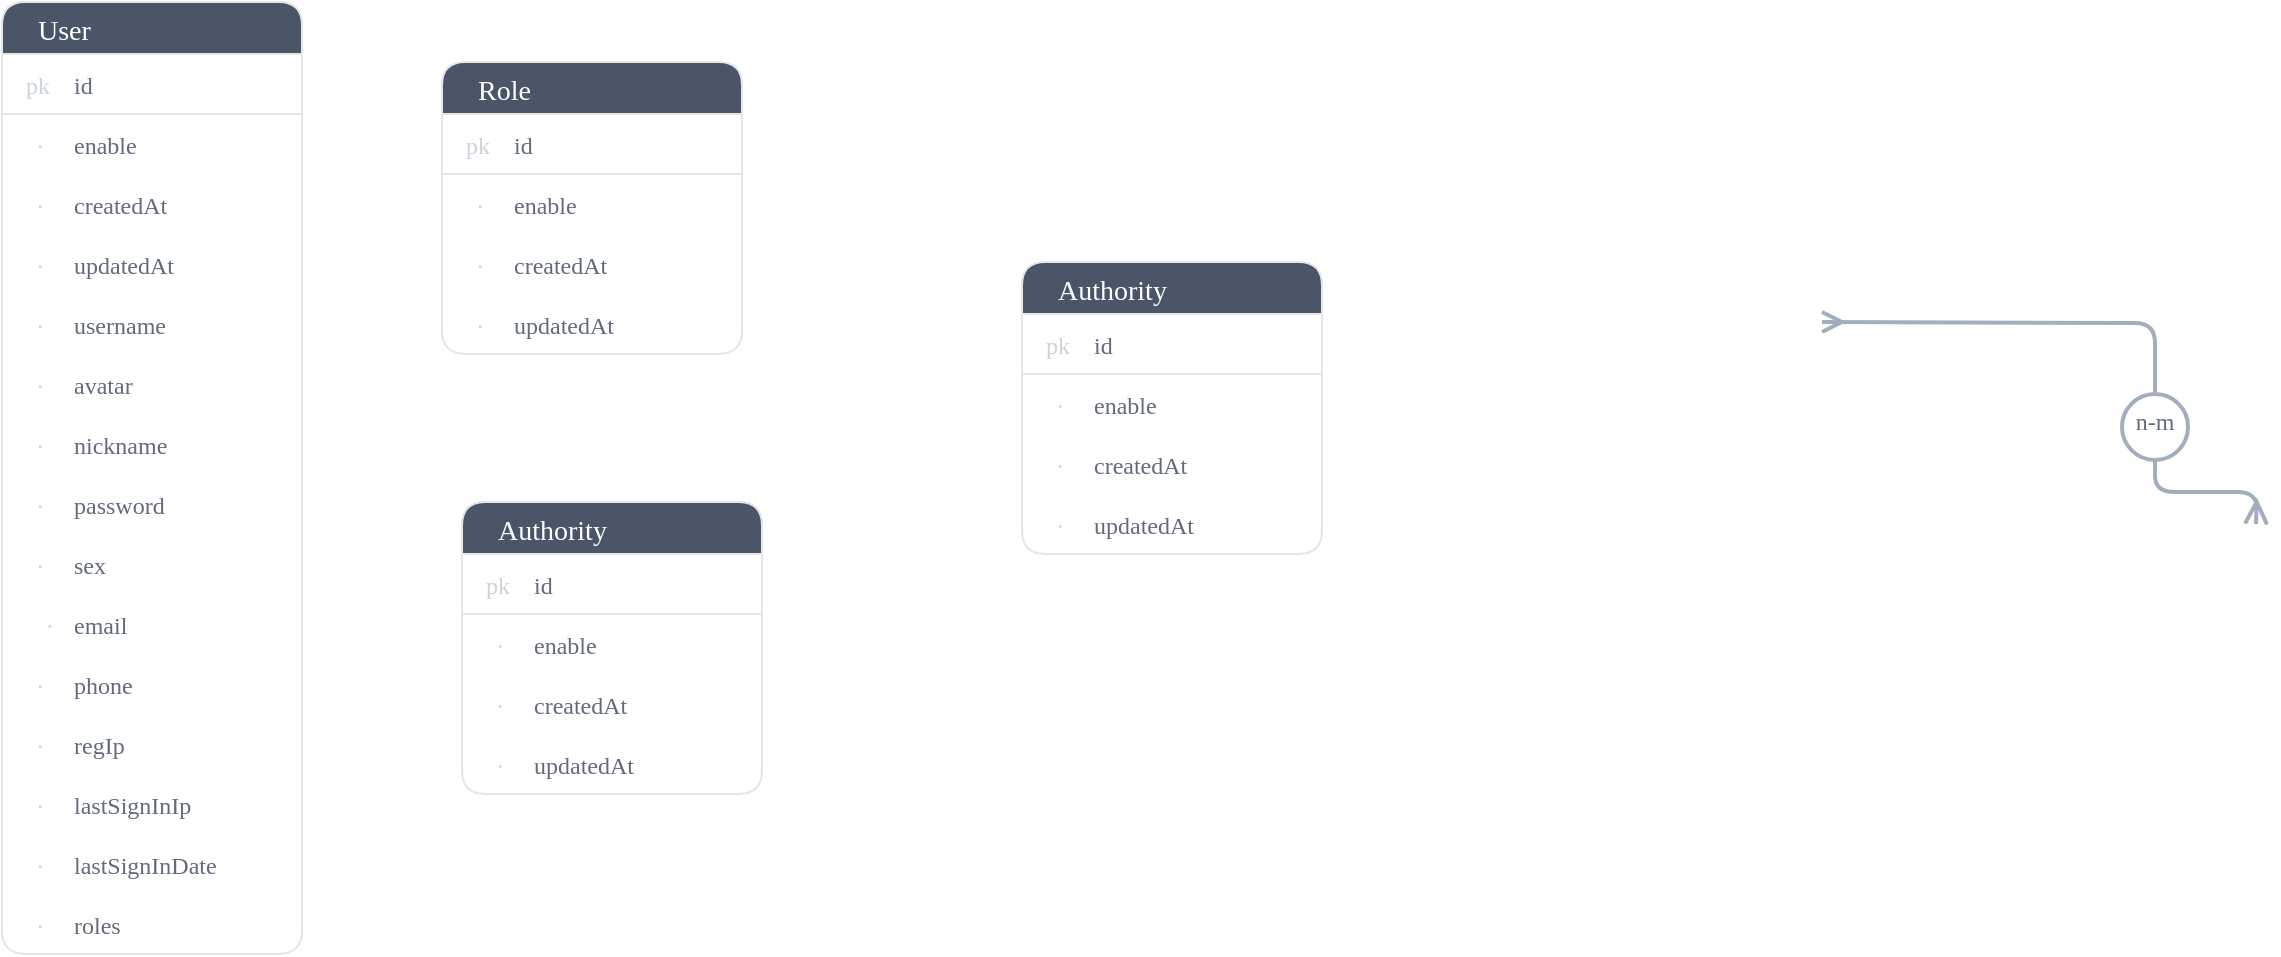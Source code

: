 <mxfile version="14.8.0" type="device"><diagram id="Gt1Uob0fG5TWv05hXZlV" name="Page-1"><mxGraphModel dx="1242" dy="483" grid="1" gridSize="10" guides="1" tooltips="1" connect="1" arrows="1" fold="1" page="0" pageScale="1" pageWidth="827" pageHeight="1169" background="none" math="0" shadow="0"><root><mxCell id="0"/><mxCell id="1" parent="0"/><mxCell id="Qs6aJShAyozmgVlYPCsq-72" value="User" style="swimlane;fontStyle=0;childLayout=stackLayout;horizontal=1;startSize=26;horizontalStack=0;resizeParent=1;resizeParentMax=0;resizeLast=0;collapsible=1;marginBottom=0;align=left;fontSize=14;rounded=1;shadow=0;sketch=0;fontFamily=Comic Sans MS;fillColor=#4A5568;fontColor=#FFFFFF;strokeColor=#E6E6E6;spacingLeft=16;swimlaneFillColor=#FFFFFF;" parent="1" vertex="1"><mxGeometry x="250" y="240" width="150" height="476" as="geometry"><mxRectangle x="250" y="240" width="80" height="26" as="alternateBounds"/></mxGeometry></mxCell><mxCell id="Qs6aJShAyozmgVlYPCsq-81" value="id" style="shape=partialRectangle;align=left;verticalAlign=middle;spacingLeft=34;rotatable=0;points=[[0,0.5],[1,0.5]];portConstraint=eastwest;dropTarget=0;rounded=1;shadow=0;sketch=0;fontFamily=Comic Sans MS;strokeColor=#E6E6E6;fontColor=#626B7C;fillColor=none;" parent="Qs6aJShAyozmgVlYPCsq-72" vertex="1"><mxGeometry y="26" width="150" height="30" as="geometry"/></mxCell><mxCell id="Qs6aJShAyozmgVlYPCsq-82" value="pk" style="shape=partialRectangle;top=0;left=0;bottom=0;fillColor=none;stokeWidth=1;dashed=1;align=center;verticalAlign=middle;spacingLeft=4;spacingRight=4;overflow=hidden;rotatable=0;points=[];portConstraint=eastwest;part=1;strokeColor=none;fontColor=#ccd3db;fontFamily=Comic Sans MS;" parent="Qs6aJShAyozmgVlYPCsq-81" vertex="1" connectable="0"><mxGeometry width="36" height="30" as="geometry"/></mxCell><mxCell id="44bhFc8MhfwkZ5DvN2bu-24" value="enable        " style="shape=partialRectangle;align=left;verticalAlign=middle;spacingLeft=34;rotatable=0;points=[[0,0.5],[1,0.5]];portConstraint=eastwest;dropTarget=0;rounded=1;shadow=0;sketch=0;fontFamily=Comic Sans MS;fontColor=#626B7C;strokeColor=none;fillColor=none;" vertex="1" parent="Qs6aJShAyozmgVlYPCsq-72"><mxGeometry y="56" width="150" height="30" as="geometry"/></mxCell><mxCell id="44bhFc8MhfwkZ5DvN2bu-25" value="·" style="shape=partialRectangle;top=0;left=0;bottom=0;fillColor=none;stokeWidth=1;dashed=1;align=center;verticalAlign=middle;spacingLeft=4;spacingRight=4;overflow=hidden;rotatable=0;points=[];portConstraint=eastwest;part=1;strokeColor=none;fontColor=#ccd3db;fontFamily=Comic Sans MS;" vertex="1" connectable="0" parent="44bhFc8MhfwkZ5DvN2bu-24"><mxGeometry width="38.182" height="30" as="geometry"/></mxCell><mxCell id="44bhFc8MhfwkZ5DvN2bu-26" value="createdAt     " style="shape=partialRectangle;align=left;verticalAlign=middle;spacingLeft=34;rotatable=0;points=[[0,0.5],[1,0.5]];portConstraint=eastwest;dropTarget=0;rounded=1;shadow=0;sketch=0;fontFamily=Comic Sans MS;fontColor=#626B7C;strokeColor=none;fillColor=none;" vertex="1" parent="Qs6aJShAyozmgVlYPCsq-72"><mxGeometry y="86" width="150" height="30" as="geometry"/></mxCell><mxCell id="44bhFc8MhfwkZ5DvN2bu-27" value="·" style="shape=partialRectangle;top=0;left=0;bottom=0;fillColor=none;stokeWidth=1;dashed=1;align=center;verticalAlign=middle;spacingLeft=4;spacingRight=4;overflow=hidden;rotatable=0;points=[];portConstraint=eastwest;part=1;strokeColor=none;fontColor=#ccd3db;fontFamily=Comic Sans MS;" vertex="1" connectable="0" parent="44bhFc8MhfwkZ5DvN2bu-26"><mxGeometry width="38.182" height="30" as="geometry"/></mxCell><mxCell id="44bhFc8MhfwkZ5DvN2bu-28" value="updatedAt" style="shape=partialRectangle;align=left;verticalAlign=middle;spacingLeft=34;rotatable=0;points=[[0,0.5],[1,0.5]];portConstraint=eastwest;dropTarget=0;rounded=1;shadow=0;sketch=0;fontFamily=Comic Sans MS;fontColor=#626B7C;strokeColor=none;fillColor=none;" vertex="1" parent="Qs6aJShAyozmgVlYPCsq-72"><mxGeometry y="116" width="150" height="30" as="geometry"/></mxCell><mxCell id="44bhFc8MhfwkZ5DvN2bu-29" value="·" style="shape=partialRectangle;top=0;left=0;bottom=0;fillColor=none;stokeWidth=1;dashed=1;align=center;verticalAlign=middle;spacingLeft=4;spacingRight=4;overflow=hidden;rotatable=0;points=[];portConstraint=eastwest;part=1;strokeColor=none;fontColor=#ccd3db;fontFamily=Comic Sans MS;" vertex="1" connectable="0" parent="44bhFc8MhfwkZ5DvN2bu-28"><mxGeometry width="38.182" height="30" as="geometry"/></mxCell><mxCell id="Qs6aJShAyozmgVlYPCsq-85" value="username" style="shape=partialRectangle;align=left;verticalAlign=middle;spacingLeft=34;rotatable=0;points=[[0,0.5],[1,0.5]];portConstraint=eastwest;dropTarget=0;rounded=1;shadow=0;sketch=0;fontFamily=Comic Sans MS;fontColor=#626B7C;strokeColor=none;fillColor=none;" parent="Qs6aJShAyozmgVlYPCsq-72" vertex="1"><mxGeometry y="146" width="150" height="30" as="geometry"/></mxCell><mxCell id="Qs6aJShAyozmgVlYPCsq-86" value="·" style="shape=partialRectangle;top=0;left=0;bottom=0;fillColor=none;stokeWidth=1;dashed=1;align=center;verticalAlign=middle;spacingLeft=4;spacingRight=4;overflow=hidden;rotatable=0;points=[];portConstraint=eastwest;part=1;strokeColor=none;fontColor=#ccd3db;fontFamily=Comic Sans MS;" parent="Qs6aJShAyozmgVlYPCsq-85" vertex="1" connectable="0"><mxGeometry width="38.182" height="30" as="geometry"/></mxCell><mxCell id="44bhFc8MhfwkZ5DvN2bu-5" value="avatar" style="shape=partialRectangle;align=left;verticalAlign=middle;spacingLeft=34;rotatable=0;points=[[0,0.5],[1,0.5]];portConstraint=eastwest;dropTarget=0;rounded=1;shadow=0;sketch=0;fontFamily=Comic Sans MS;fontColor=#626B7C;strokeColor=none;fillColor=none;" vertex="1" parent="Qs6aJShAyozmgVlYPCsq-72"><mxGeometry y="176" width="150" height="30" as="geometry"/></mxCell><mxCell id="44bhFc8MhfwkZ5DvN2bu-6" value="·" style="shape=partialRectangle;top=0;left=0;bottom=0;fillColor=none;stokeWidth=1;dashed=1;align=center;verticalAlign=middle;spacingLeft=4;spacingRight=4;overflow=hidden;rotatable=0;points=[];portConstraint=eastwest;part=1;strokeColor=none;fontColor=#ccd3db;fontFamily=Comic Sans MS;" vertex="1" connectable="0" parent="44bhFc8MhfwkZ5DvN2bu-5"><mxGeometry width="38.182" height="30" as="geometry"/></mxCell><mxCell id="44bhFc8MhfwkZ5DvN2bu-8" value="nickname " style="shape=partialRectangle;align=left;verticalAlign=middle;spacingLeft=34;rotatable=0;points=[[0,0.5],[1,0.5]];portConstraint=eastwest;dropTarget=0;rounded=1;shadow=0;sketch=0;fontFamily=Comic Sans MS;fontColor=#626B7C;strokeColor=none;fillColor=none;" vertex="1" parent="Qs6aJShAyozmgVlYPCsq-72"><mxGeometry y="206" width="150" height="30" as="geometry"/></mxCell><mxCell id="44bhFc8MhfwkZ5DvN2bu-9" value="·" style="shape=partialRectangle;top=0;left=0;bottom=0;fillColor=none;stokeWidth=1;dashed=1;align=center;verticalAlign=middle;spacingLeft=4;spacingRight=4;overflow=hidden;rotatable=0;points=[];portConstraint=eastwest;part=1;strokeColor=none;fontColor=#ccd3db;fontFamily=Comic Sans MS;" vertex="1" connectable="0" parent="44bhFc8MhfwkZ5DvN2bu-8"><mxGeometry width="38.182" height="30" as="geometry"/></mxCell><mxCell id="44bhFc8MhfwkZ5DvN2bu-10" value="password " style="shape=partialRectangle;align=left;verticalAlign=middle;spacingLeft=34;rotatable=0;points=[[0,0.5],[1,0.5]];portConstraint=eastwest;dropTarget=0;rounded=1;shadow=0;sketch=0;fontFamily=Comic Sans MS;fontColor=#626B7C;strokeColor=none;fillColor=none;" vertex="1" parent="Qs6aJShAyozmgVlYPCsq-72"><mxGeometry y="236" width="150" height="30" as="geometry"/></mxCell><mxCell id="44bhFc8MhfwkZ5DvN2bu-11" value="·" style="shape=partialRectangle;top=0;left=0;bottom=0;fillColor=none;stokeWidth=1;dashed=1;align=center;verticalAlign=middle;spacingLeft=4;spacingRight=4;overflow=hidden;rotatable=0;points=[];portConstraint=eastwest;part=1;strokeColor=none;fontColor=#ccd3db;fontFamily=Comic Sans MS;" vertex="1" connectable="0" parent="44bhFc8MhfwkZ5DvN2bu-10"><mxGeometry width="38.182" height="30" as="geometry"/></mxCell><mxCell id="44bhFc8MhfwkZ5DvN2bu-12" value="sex           " style="shape=partialRectangle;align=left;verticalAlign=middle;spacingLeft=34;rotatable=0;points=[[0,0.5],[1,0.5]];portConstraint=eastwest;dropTarget=0;rounded=1;shadow=0;sketch=0;fontFamily=Comic Sans MS;fontColor=#626B7C;strokeColor=none;fillColor=none;" vertex="1" parent="Qs6aJShAyozmgVlYPCsq-72"><mxGeometry y="266" width="150" height="30" as="geometry"/></mxCell><mxCell id="44bhFc8MhfwkZ5DvN2bu-13" value="·" style="shape=partialRectangle;top=0;left=0;bottom=0;fillColor=none;stokeWidth=1;dashed=1;align=center;verticalAlign=middle;spacingLeft=4;spacingRight=4;overflow=hidden;rotatable=0;points=[];portConstraint=eastwest;part=1;strokeColor=none;fontColor=#ccd3db;fontFamily=Comic Sans MS;" vertex="1" connectable="0" parent="44bhFc8MhfwkZ5DvN2bu-12"><mxGeometry width="38.182" height="30" as="geometry"/></mxCell><mxCell id="44bhFc8MhfwkZ5DvN2bu-14" value="email         " style="shape=partialRectangle;align=left;verticalAlign=middle;spacingLeft=34;rotatable=0;points=[[0,0.5],[1,0.5]];portConstraint=eastwest;dropTarget=0;rounded=1;shadow=0;sketch=0;fontFamily=Comic Sans MS;fontColor=#626B7C;strokeColor=none;fillColor=none;" vertex="1" parent="Qs6aJShAyozmgVlYPCsq-72"><mxGeometry y="296" width="150" height="30" as="geometry"/></mxCell><mxCell id="44bhFc8MhfwkZ5DvN2bu-15" value="·" style="shape=partialRectangle;top=0;left=0;bottom=0;fillColor=none;stokeWidth=1;dashed=1;align=center;verticalAlign=middle;spacingLeft=4;spacingRight=4;overflow=hidden;rotatable=0;points=[];portConstraint=eastwest;part=1;strokeColor=none;fontColor=#ccd3db;fontFamily=Comic Sans MS;" vertex="1" connectable="0" parent="44bhFc8MhfwkZ5DvN2bu-14"><mxGeometry width="47.727" height="30" as="geometry"/></mxCell><mxCell id="44bhFc8MhfwkZ5DvN2bu-16" value="phone         " style="shape=partialRectangle;align=left;verticalAlign=middle;spacingLeft=34;rotatable=0;points=[[0,0.5],[1,0.5]];portConstraint=eastwest;dropTarget=0;rounded=1;shadow=0;sketch=0;fontFamily=Comic Sans MS;fontColor=#626B7C;strokeColor=none;fillColor=none;" vertex="1" parent="Qs6aJShAyozmgVlYPCsq-72"><mxGeometry y="326" width="150" height="30" as="geometry"/></mxCell><mxCell id="44bhFc8MhfwkZ5DvN2bu-17" value="·" style="shape=partialRectangle;top=0;left=0;bottom=0;fillColor=none;stokeWidth=1;dashed=1;align=center;verticalAlign=middle;spacingLeft=4;spacingRight=4;overflow=hidden;rotatable=0;points=[];portConstraint=eastwest;part=1;strokeColor=none;fontColor=#ccd3db;fontFamily=Comic Sans MS;" vertex="1" connectable="0" parent="44bhFc8MhfwkZ5DvN2bu-16"><mxGeometry width="38.182" height="30" as="geometry"/></mxCell><mxCell id="44bhFc8MhfwkZ5DvN2bu-18" value="regIp         " style="shape=partialRectangle;align=left;verticalAlign=middle;spacingLeft=34;rotatable=0;points=[[0,0.5],[1,0.5]];portConstraint=eastwest;dropTarget=0;rounded=1;shadow=0;sketch=0;fontFamily=Comic Sans MS;fontColor=#626B7C;strokeColor=none;fillColor=none;" vertex="1" parent="Qs6aJShAyozmgVlYPCsq-72"><mxGeometry y="356" width="150" height="30" as="geometry"/></mxCell><mxCell id="44bhFc8MhfwkZ5DvN2bu-19" value="·" style="shape=partialRectangle;top=0;left=0;bottom=0;fillColor=none;stokeWidth=1;dashed=1;align=center;verticalAlign=middle;spacingLeft=4;spacingRight=4;overflow=hidden;rotatable=0;points=[];portConstraint=eastwest;part=1;strokeColor=none;fontColor=#ccd3db;fontFamily=Comic Sans MS;" vertex="1" connectable="0" parent="44bhFc8MhfwkZ5DvN2bu-18"><mxGeometry width="38.182" height="30" as="geometry"/></mxCell><mxCell id="44bhFc8MhfwkZ5DvN2bu-20" value="lastSignInIp  " style="shape=partialRectangle;align=left;verticalAlign=middle;spacingLeft=34;rotatable=0;points=[[0,0.5],[1,0.5]];portConstraint=eastwest;dropTarget=0;rounded=1;shadow=0;sketch=0;fontFamily=Comic Sans MS;fontColor=#626B7C;strokeColor=none;fillColor=none;" vertex="1" parent="Qs6aJShAyozmgVlYPCsq-72"><mxGeometry y="386" width="150" height="30" as="geometry"/></mxCell><mxCell id="44bhFc8MhfwkZ5DvN2bu-21" value="·" style="shape=partialRectangle;top=0;left=0;bottom=0;fillColor=none;stokeWidth=1;dashed=1;align=center;verticalAlign=middle;spacingLeft=4;spacingRight=4;overflow=hidden;rotatable=0;points=[];portConstraint=eastwest;part=1;strokeColor=none;fontColor=#ccd3db;fontFamily=Comic Sans MS;" vertex="1" connectable="0" parent="44bhFc8MhfwkZ5DvN2bu-20"><mxGeometry width="38.182" height="30" as="geometry"/></mxCell><mxCell id="44bhFc8MhfwkZ5DvN2bu-22" value="lastSignInDate" style="shape=partialRectangle;align=left;verticalAlign=middle;spacingLeft=34;rotatable=0;points=[[0,0.5],[1,0.5]];portConstraint=eastwest;dropTarget=0;rounded=1;shadow=0;sketch=0;fontFamily=Comic Sans MS;fontColor=#626B7C;strokeColor=none;fillColor=none;" vertex="1" parent="Qs6aJShAyozmgVlYPCsq-72"><mxGeometry y="416" width="150" height="30" as="geometry"/></mxCell><mxCell id="44bhFc8MhfwkZ5DvN2bu-23" value="·" style="shape=partialRectangle;top=0;left=0;bottom=0;fillColor=none;stokeWidth=1;dashed=1;align=center;verticalAlign=middle;spacingLeft=4;spacingRight=4;overflow=hidden;rotatable=0;points=[];portConstraint=eastwest;part=1;strokeColor=none;fontColor=#ccd3db;fontFamily=Comic Sans MS;" vertex="1" connectable="0" parent="44bhFc8MhfwkZ5DvN2bu-22"><mxGeometry width="38.182" height="30" as="geometry"/></mxCell><mxCell id="44bhFc8MhfwkZ5DvN2bu-30" value="roles" style="shape=partialRectangle;align=left;verticalAlign=middle;spacingLeft=34;rotatable=0;points=[[0,0.5],[1,0.5]];portConstraint=eastwest;dropTarget=0;rounded=1;shadow=0;sketch=0;fontFamily=Comic Sans MS;fontColor=#626B7C;strokeColor=none;fillColor=none;" vertex="1" parent="Qs6aJShAyozmgVlYPCsq-72"><mxGeometry y="446" width="150" height="30" as="geometry"/></mxCell><mxCell id="44bhFc8MhfwkZ5DvN2bu-31" value="·" style="shape=partialRectangle;top=0;left=0;bottom=0;fillColor=none;stokeWidth=1;dashed=1;align=center;verticalAlign=middle;spacingLeft=4;spacingRight=4;overflow=hidden;rotatable=0;points=[];portConstraint=eastwest;part=1;strokeColor=none;fontColor=#ccd3db;fontFamily=Comic Sans MS;" vertex="1" connectable="0" parent="44bhFc8MhfwkZ5DvN2bu-30"><mxGeometry width="38.182" height="30" as="geometry"/></mxCell><mxCell id="Qs6aJShAyozmgVlYPCsq-94" value="" style="edgeStyle=orthogonalEdgeStyle;fontSize=12;html=1;endArrow=ERmany;startArrow=none;fontFamily=Comic Sans MS;fontColor=#ccd3db;endSize=8;targetPerimeterSpacing=6;strokeColor=#a2aebe;strokeWidth=2;startSize=7;entryX=0;entryY=0.5;entryDx=0;entryDy=0;exitX=0.5;exitY=1;exitDx=0;exitDy=0;" parent="1" source="Qs6aJShAyozmgVlYPCsq-96" edge="1"><mxGeometry width="100" height="100" relative="1" as="geometry"><mxPoint x="1415" y="497" as="sourcePoint"/><mxPoint x="1377" y="501" as="targetPoint"/></mxGeometry></mxCell><mxCell id="Qs6aJShAyozmgVlYPCsq-96" value="n-m" style="ellipse;whiteSpace=wrap;html=1;aspect=fixed;rounded=1;shadow=0;sketch=0;fontFamily=Comic Sans MS;align=center;spacingTop=-5;strokeColor=#a2aebe;fontColor=#626B7C;strokeWidth=2;" parent="1" vertex="1"><mxGeometry x="1310" y="436" width="33" height="33" as="geometry"/></mxCell><mxCell id="Qs6aJShAyozmgVlYPCsq-97" value="" style="edgeStyle=orthogonalEdgeStyle;fontSize=12;html=1;endArrow=none;startArrow=ERmany;fontFamily=Comic Sans MS;fontColor=#ccd3db;endSize=8;strokeColor=#a2aebe;strokeWidth=2;startSize=7;entryX=0.5;entryY=0;entryDx=0;entryDy=0;" parent="1" target="Qs6aJShAyozmgVlYPCsq-96" edge="1"><mxGeometry width="100" height="100" relative="1" as="geometry"><mxPoint x="1160" y="400" as="sourcePoint"/><mxPoint x="1515" y="397" as="targetPoint"/></mxGeometry></mxCell><mxCell id="44bhFc8MhfwkZ5DvN2bu-37" value="Role" style="swimlane;fontStyle=0;childLayout=stackLayout;horizontal=1;startSize=26;horizontalStack=0;resizeParent=1;resizeParentMax=0;resizeLast=0;collapsible=1;marginBottom=0;align=left;fontSize=14;rounded=1;shadow=0;sketch=0;fontFamily=Comic Sans MS;fillColor=#4A5568;fontColor=#FFFFFF;strokeColor=#E6E6E6;spacingLeft=16;swimlaneFillColor=#FFFFFF;" vertex="1" parent="1"><mxGeometry x="470" y="270" width="150" height="146" as="geometry"><mxRectangle x="250" y="240" width="80" height="26" as="alternateBounds"/></mxGeometry></mxCell><mxCell id="44bhFc8MhfwkZ5DvN2bu-38" value="id" style="shape=partialRectangle;align=left;verticalAlign=middle;spacingLeft=34;rotatable=0;points=[[0,0.5],[1,0.5]];portConstraint=eastwest;dropTarget=0;rounded=1;shadow=0;sketch=0;fontFamily=Comic Sans MS;strokeColor=#E6E6E6;fontColor=#626B7C;fillColor=none;" vertex="1" parent="44bhFc8MhfwkZ5DvN2bu-37"><mxGeometry y="26" width="150" height="30" as="geometry"/></mxCell><mxCell id="44bhFc8MhfwkZ5DvN2bu-39" value="pk" style="shape=partialRectangle;top=0;left=0;bottom=0;fillColor=none;stokeWidth=1;dashed=1;align=center;verticalAlign=middle;spacingLeft=4;spacingRight=4;overflow=hidden;rotatable=0;points=[];portConstraint=eastwest;part=1;strokeColor=none;fontColor=#ccd3db;fontFamily=Comic Sans MS;" vertex="1" connectable="0" parent="44bhFc8MhfwkZ5DvN2bu-38"><mxGeometry width="36" height="30" as="geometry"/></mxCell><mxCell id="44bhFc8MhfwkZ5DvN2bu-40" value="enable        " style="shape=partialRectangle;align=left;verticalAlign=middle;spacingLeft=34;rotatable=0;points=[[0,0.5],[1,0.5]];portConstraint=eastwest;dropTarget=0;rounded=1;shadow=0;sketch=0;fontFamily=Comic Sans MS;fontColor=#626B7C;strokeColor=none;fillColor=none;" vertex="1" parent="44bhFc8MhfwkZ5DvN2bu-37"><mxGeometry y="56" width="150" height="30" as="geometry"/></mxCell><mxCell id="44bhFc8MhfwkZ5DvN2bu-41" value="·" style="shape=partialRectangle;top=0;left=0;bottom=0;fillColor=none;stokeWidth=1;dashed=1;align=center;verticalAlign=middle;spacingLeft=4;spacingRight=4;overflow=hidden;rotatable=0;points=[];portConstraint=eastwest;part=1;strokeColor=none;fontColor=#ccd3db;fontFamily=Comic Sans MS;" vertex="1" connectable="0" parent="44bhFc8MhfwkZ5DvN2bu-40"><mxGeometry width="38.182" height="30" as="geometry"/></mxCell><mxCell id="44bhFc8MhfwkZ5DvN2bu-42" value="createdAt     " style="shape=partialRectangle;align=left;verticalAlign=middle;spacingLeft=34;rotatable=0;points=[[0,0.5],[1,0.5]];portConstraint=eastwest;dropTarget=0;rounded=1;shadow=0;sketch=0;fontFamily=Comic Sans MS;fontColor=#626B7C;strokeColor=none;fillColor=none;" vertex="1" parent="44bhFc8MhfwkZ5DvN2bu-37"><mxGeometry y="86" width="150" height="30" as="geometry"/></mxCell><mxCell id="44bhFc8MhfwkZ5DvN2bu-43" value="·" style="shape=partialRectangle;top=0;left=0;bottom=0;fillColor=none;stokeWidth=1;dashed=1;align=center;verticalAlign=middle;spacingLeft=4;spacingRight=4;overflow=hidden;rotatable=0;points=[];portConstraint=eastwest;part=1;strokeColor=none;fontColor=#ccd3db;fontFamily=Comic Sans MS;" vertex="1" connectable="0" parent="44bhFc8MhfwkZ5DvN2bu-42"><mxGeometry width="38.182" height="30" as="geometry"/></mxCell><mxCell id="44bhFc8MhfwkZ5DvN2bu-44" value="updatedAt" style="shape=partialRectangle;align=left;verticalAlign=middle;spacingLeft=34;rotatable=0;points=[[0,0.5],[1,0.5]];portConstraint=eastwest;dropTarget=0;rounded=1;shadow=0;sketch=0;fontFamily=Comic Sans MS;fontColor=#626B7C;strokeColor=none;fillColor=none;" vertex="1" parent="44bhFc8MhfwkZ5DvN2bu-37"><mxGeometry y="116" width="150" height="30" as="geometry"/></mxCell><mxCell id="44bhFc8MhfwkZ5DvN2bu-45" value="·" style="shape=partialRectangle;top=0;left=0;bottom=0;fillColor=none;stokeWidth=1;dashed=1;align=center;verticalAlign=middle;spacingLeft=4;spacingRight=4;overflow=hidden;rotatable=0;points=[];portConstraint=eastwest;part=1;strokeColor=none;fontColor=#ccd3db;fontFamily=Comic Sans MS;" vertex="1" connectable="0" parent="44bhFc8MhfwkZ5DvN2bu-44"><mxGeometry width="38.182" height="30" as="geometry"/></mxCell><mxCell id="44bhFc8MhfwkZ5DvN2bu-68" value="Authority" style="swimlane;fontStyle=0;childLayout=stackLayout;horizontal=1;startSize=26;horizontalStack=0;resizeParent=1;resizeParentMax=0;resizeLast=0;collapsible=1;marginBottom=0;align=left;fontSize=14;rounded=1;shadow=0;sketch=0;fontFamily=Comic Sans MS;fillColor=#4A5568;fontColor=#FFFFFF;strokeColor=#E6E6E6;spacingLeft=16;swimlaneFillColor=#FFFFFF;" vertex="1" parent="1"><mxGeometry x="480" y="490" width="150" height="146" as="geometry"><mxRectangle x="250" y="240" width="80" height="26" as="alternateBounds"/></mxGeometry></mxCell><mxCell id="44bhFc8MhfwkZ5DvN2bu-69" value="id" style="shape=partialRectangle;align=left;verticalAlign=middle;spacingLeft=34;rotatable=0;points=[[0,0.5],[1,0.5]];portConstraint=eastwest;dropTarget=0;rounded=1;shadow=0;sketch=0;fontFamily=Comic Sans MS;strokeColor=#E6E6E6;fontColor=#626B7C;fillColor=none;" vertex="1" parent="44bhFc8MhfwkZ5DvN2bu-68"><mxGeometry y="26" width="150" height="30" as="geometry"/></mxCell><mxCell id="44bhFc8MhfwkZ5DvN2bu-70" value="pk" style="shape=partialRectangle;top=0;left=0;bottom=0;fillColor=none;stokeWidth=1;dashed=1;align=center;verticalAlign=middle;spacingLeft=4;spacingRight=4;overflow=hidden;rotatable=0;points=[];portConstraint=eastwest;part=1;strokeColor=none;fontColor=#ccd3db;fontFamily=Comic Sans MS;" vertex="1" connectable="0" parent="44bhFc8MhfwkZ5DvN2bu-69"><mxGeometry width="36" height="30" as="geometry"/></mxCell><mxCell id="44bhFc8MhfwkZ5DvN2bu-71" value="enable        " style="shape=partialRectangle;align=left;verticalAlign=middle;spacingLeft=34;rotatable=0;points=[[0,0.5],[1,0.5]];portConstraint=eastwest;dropTarget=0;rounded=1;shadow=0;sketch=0;fontFamily=Comic Sans MS;fontColor=#626B7C;strokeColor=none;fillColor=none;" vertex="1" parent="44bhFc8MhfwkZ5DvN2bu-68"><mxGeometry y="56" width="150" height="30" as="geometry"/></mxCell><mxCell id="44bhFc8MhfwkZ5DvN2bu-72" value="·" style="shape=partialRectangle;top=0;left=0;bottom=0;fillColor=none;stokeWidth=1;dashed=1;align=center;verticalAlign=middle;spacingLeft=4;spacingRight=4;overflow=hidden;rotatable=0;points=[];portConstraint=eastwest;part=1;strokeColor=none;fontColor=#ccd3db;fontFamily=Comic Sans MS;" vertex="1" connectable="0" parent="44bhFc8MhfwkZ5DvN2bu-71"><mxGeometry width="38.182" height="30" as="geometry"/></mxCell><mxCell id="44bhFc8MhfwkZ5DvN2bu-73" value="createdAt     " style="shape=partialRectangle;align=left;verticalAlign=middle;spacingLeft=34;rotatable=0;points=[[0,0.5],[1,0.5]];portConstraint=eastwest;dropTarget=0;rounded=1;shadow=0;sketch=0;fontFamily=Comic Sans MS;fontColor=#626B7C;strokeColor=none;fillColor=none;" vertex="1" parent="44bhFc8MhfwkZ5DvN2bu-68"><mxGeometry y="86" width="150" height="30" as="geometry"/></mxCell><mxCell id="44bhFc8MhfwkZ5DvN2bu-74" value="·" style="shape=partialRectangle;top=0;left=0;bottom=0;fillColor=none;stokeWidth=1;dashed=1;align=center;verticalAlign=middle;spacingLeft=4;spacingRight=4;overflow=hidden;rotatable=0;points=[];portConstraint=eastwest;part=1;strokeColor=none;fontColor=#ccd3db;fontFamily=Comic Sans MS;" vertex="1" connectable="0" parent="44bhFc8MhfwkZ5DvN2bu-73"><mxGeometry width="38.182" height="30" as="geometry"/></mxCell><mxCell id="44bhFc8MhfwkZ5DvN2bu-75" value="updatedAt" style="shape=partialRectangle;align=left;verticalAlign=middle;spacingLeft=34;rotatable=0;points=[[0,0.5],[1,0.5]];portConstraint=eastwest;dropTarget=0;rounded=1;shadow=0;sketch=0;fontFamily=Comic Sans MS;fontColor=#626B7C;strokeColor=none;fillColor=none;" vertex="1" parent="44bhFc8MhfwkZ5DvN2bu-68"><mxGeometry y="116" width="150" height="30" as="geometry"/></mxCell><mxCell id="44bhFc8MhfwkZ5DvN2bu-76" value="·" style="shape=partialRectangle;top=0;left=0;bottom=0;fillColor=none;stokeWidth=1;dashed=1;align=center;verticalAlign=middle;spacingLeft=4;spacingRight=4;overflow=hidden;rotatable=0;points=[];portConstraint=eastwest;part=1;strokeColor=none;fontColor=#ccd3db;fontFamily=Comic Sans MS;" vertex="1" connectable="0" parent="44bhFc8MhfwkZ5DvN2bu-75"><mxGeometry width="38.182" height="30" as="geometry"/></mxCell><mxCell id="44bhFc8MhfwkZ5DvN2bu-77" value="Authority" style="swimlane;fontStyle=0;childLayout=stackLayout;horizontal=1;startSize=26;horizontalStack=0;resizeParent=1;resizeParentMax=0;resizeLast=0;collapsible=1;marginBottom=0;align=left;fontSize=14;rounded=1;shadow=0;sketch=0;fontFamily=Comic Sans MS;fillColor=#4A5568;fontColor=#FFFFFF;strokeColor=#E6E6E6;spacingLeft=16;swimlaneFillColor=#FFFFFF;" vertex="1" parent="1"><mxGeometry x="760" y="370" width="150" height="146" as="geometry"><mxRectangle x="250" y="240" width="80" height="26" as="alternateBounds"/></mxGeometry></mxCell><mxCell id="44bhFc8MhfwkZ5DvN2bu-78" value="id" style="shape=partialRectangle;align=left;verticalAlign=middle;spacingLeft=34;rotatable=0;points=[[0,0.5],[1,0.5]];portConstraint=eastwest;dropTarget=0;rounded=1;shadow=0;sketch=0;fontFamily=Comic Sans MS;strokeColor=#E6E6E6;fontColor=#626B7C;fillColor=none;" vertex="1" parent="44bhFc8MhfwkZ5DvN2bu-77"><mxGeometry y="26" width="150" height="30" as="geometry"/></mxCell><mxCell id="44bhFc8MhfwkZ5DvN2bu-79" value="pk" style="shape=partialRectangle;top=0;left=0;bottom=0;fillColor=none;stokeWidth=1;dashed=1;align=center;verticalAlign=middle;spacingLeft=4;spacingRight=4;overflow=hidden;rotatable=0;points=[];portConstraint=eastwest;part=1;strokeColor=none;fontColor=#ccd3db;fontFamily=Comic Sans MS;" vertex="1" connectable="0" parent="44bhFc8MhfwkZ5DvN2bu-78"><mxGeometry width="36" height="30" as="geometry"/></mxCell><mxCell id="44bhFc8MhfwkZ5DvN2bu-80" value="enable        " style="shape=partialRectangle;align=left;verticalAlign=middle;spacingLeft=34;rotatable=0;points=[[0,0.5],[1,0.5]];portConstraint=eastwest;dropTarget=0;rounded=1;shadow=0;sketch=0;fontFamily=Comic Sans MS;fontColor=#626B7C;strokeColor=none;fillColor=none;" vertex="1" parent="44bhFc8MhfwkZ5DvN2bu-77"><mxGeometry y="56" width="150" height="30" as="geometry"/></mxCell><mxCell id="44bhFc8MhfwkZ5DvN2bu-81" value="·" style="shape=partialRectangle;top=0;left=0;bottom=0;fillColor=none;stokeWidth=1;dashed=1;align=center;verticalAlign=middle;spacingLeft=4;spacingRight=4;overflow=hidden;rotatable=0;points=[];portConstraint=eastwest;part=1;strokeColor=none;fontColor=#ccd3db;fontFamily=Comic Sans MS;" vertex="1" connectable="0" parent="44bhFc8MhfwkZ5DvN2bu-80"><mxGeometry width="38.182" height="30" as="geometry"/></mxCell><mxCell id="44bhFc8MhfwkZ5DvN2bu-82" value="createdAt     " style="shape=partialRectangle;align=left;verticalAlign=middle;spacingLeft=34;rotatable=0;points=[[0,0.5],[1,0.5]];portConstraint=eastwest;dropTarget=0;rounded=1;shadow=0;sketch=0;fontFamily=Comic Sans MS;fontColor=#626B7C;strokeColor=none;fillColor=none;" vertex="1" parent="44bhFc8MhfwkZ5DvN2bu-77"><mxGeometry y="86" width="150" height="30" as="geometry"/></mxCell><mxCell id="44bhFc8MhfwkZ5DvN2bu-83" value="·" style="shape=partialRectangle;top=0;left=0;bottom=0;fillColor=none;stokeWidth=1;dashed=1;align=center;verticalAlign=middle;spacingLeft=4;spacingRight=4;overflow=hidden;rotatable=0;points=[];portConstraint=eastwest;part=1;strokeColor=none;fontColor=#ccd3db;fontFamily=Comic Sans MS;" vertex="1" connectable="0" parent="44bhFc8MhfwkZ5DvN2bu-82"><mxGeometry width="38.182" height="30" as="geometry"/></mxCell><mxCell id="44bhFc8MhfwkZ5DvN2bu-84" value="updatedAt" style="shape=partialRectangle;align=left;verticalAlign=middle;spacingLeft=34;rotatable=0;points=[[0,0.5],[1,0.5]];portConstraint=eastwest;dropTarget=0;rounded=1;shadow=0;sketch=0;fontFamily=Comic Sans MS;fontColor=#626B7C;strokeColor=none;fillColor=none;" vertex="1" parent="44bhFc8MhfwkZ5DvN2bu-77"><mxGeometry y="116" width="150" height="30" as="geometry"/></mxCell><mxCell id="44bhFc8MhfwkZ5DvN2bu-85" value="·" style="shape=partialRectangle;top=0;left=0;bottom=0;fillColor=none;stokeWidth=1;dashed=1;align=center;verticalAlign=middle;spacingLeft=4;spacingRight=4;overflow=hidden;rotatable=0;points=[];portConstraint=eastwest;part=1;strokeColor=none;fontColor=#ccd3db;fontFamily=Comic Sans MS;" vertex="1" connectable="0" parent="44bhFc8MhfwkZ5DvN2bu-84"><mxGeometry width="38.182" height="30" as="geometry"/></mxCell></root></mxGraphModel></diagram></mxfile>
